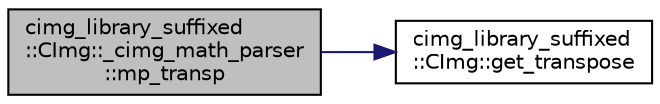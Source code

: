 digraph "cimg_library_suffixed::CImg::_cimg_math_parser::mp_transp"
{
  edge [fontname="Helvetica",fontsize="10",labelfontname="Helvetica",labelfontsize="10"];
  node [fontname="Helvetica",fontsize="10",shape=record];
  rankdir="LR";
  Node1151 [label="cimg_library_suffixed\l::CImg::_cimg_math_parser\l::mp_transp",height=0.2,width=0.4,color="black", fillcolor="grey75", style="filled", fontcolor="black"];
  Node1151 -> Node1152 [color="midnightblue",fontsize="10",style="solid",fontname="Helvetica"];
  Node1152 [label="cimg_library_suffixed\l::CImg::get_transpose",height=0.2,width=0.4,color="black", fillcolor="white", style="filled",URL="$structcimg__library__suffixed_1_1_c_img.html#a2b3d9ccf339d46f21ea41319082dd155",tooltip="Transpose the image, viewed as a matrix . "];
}
